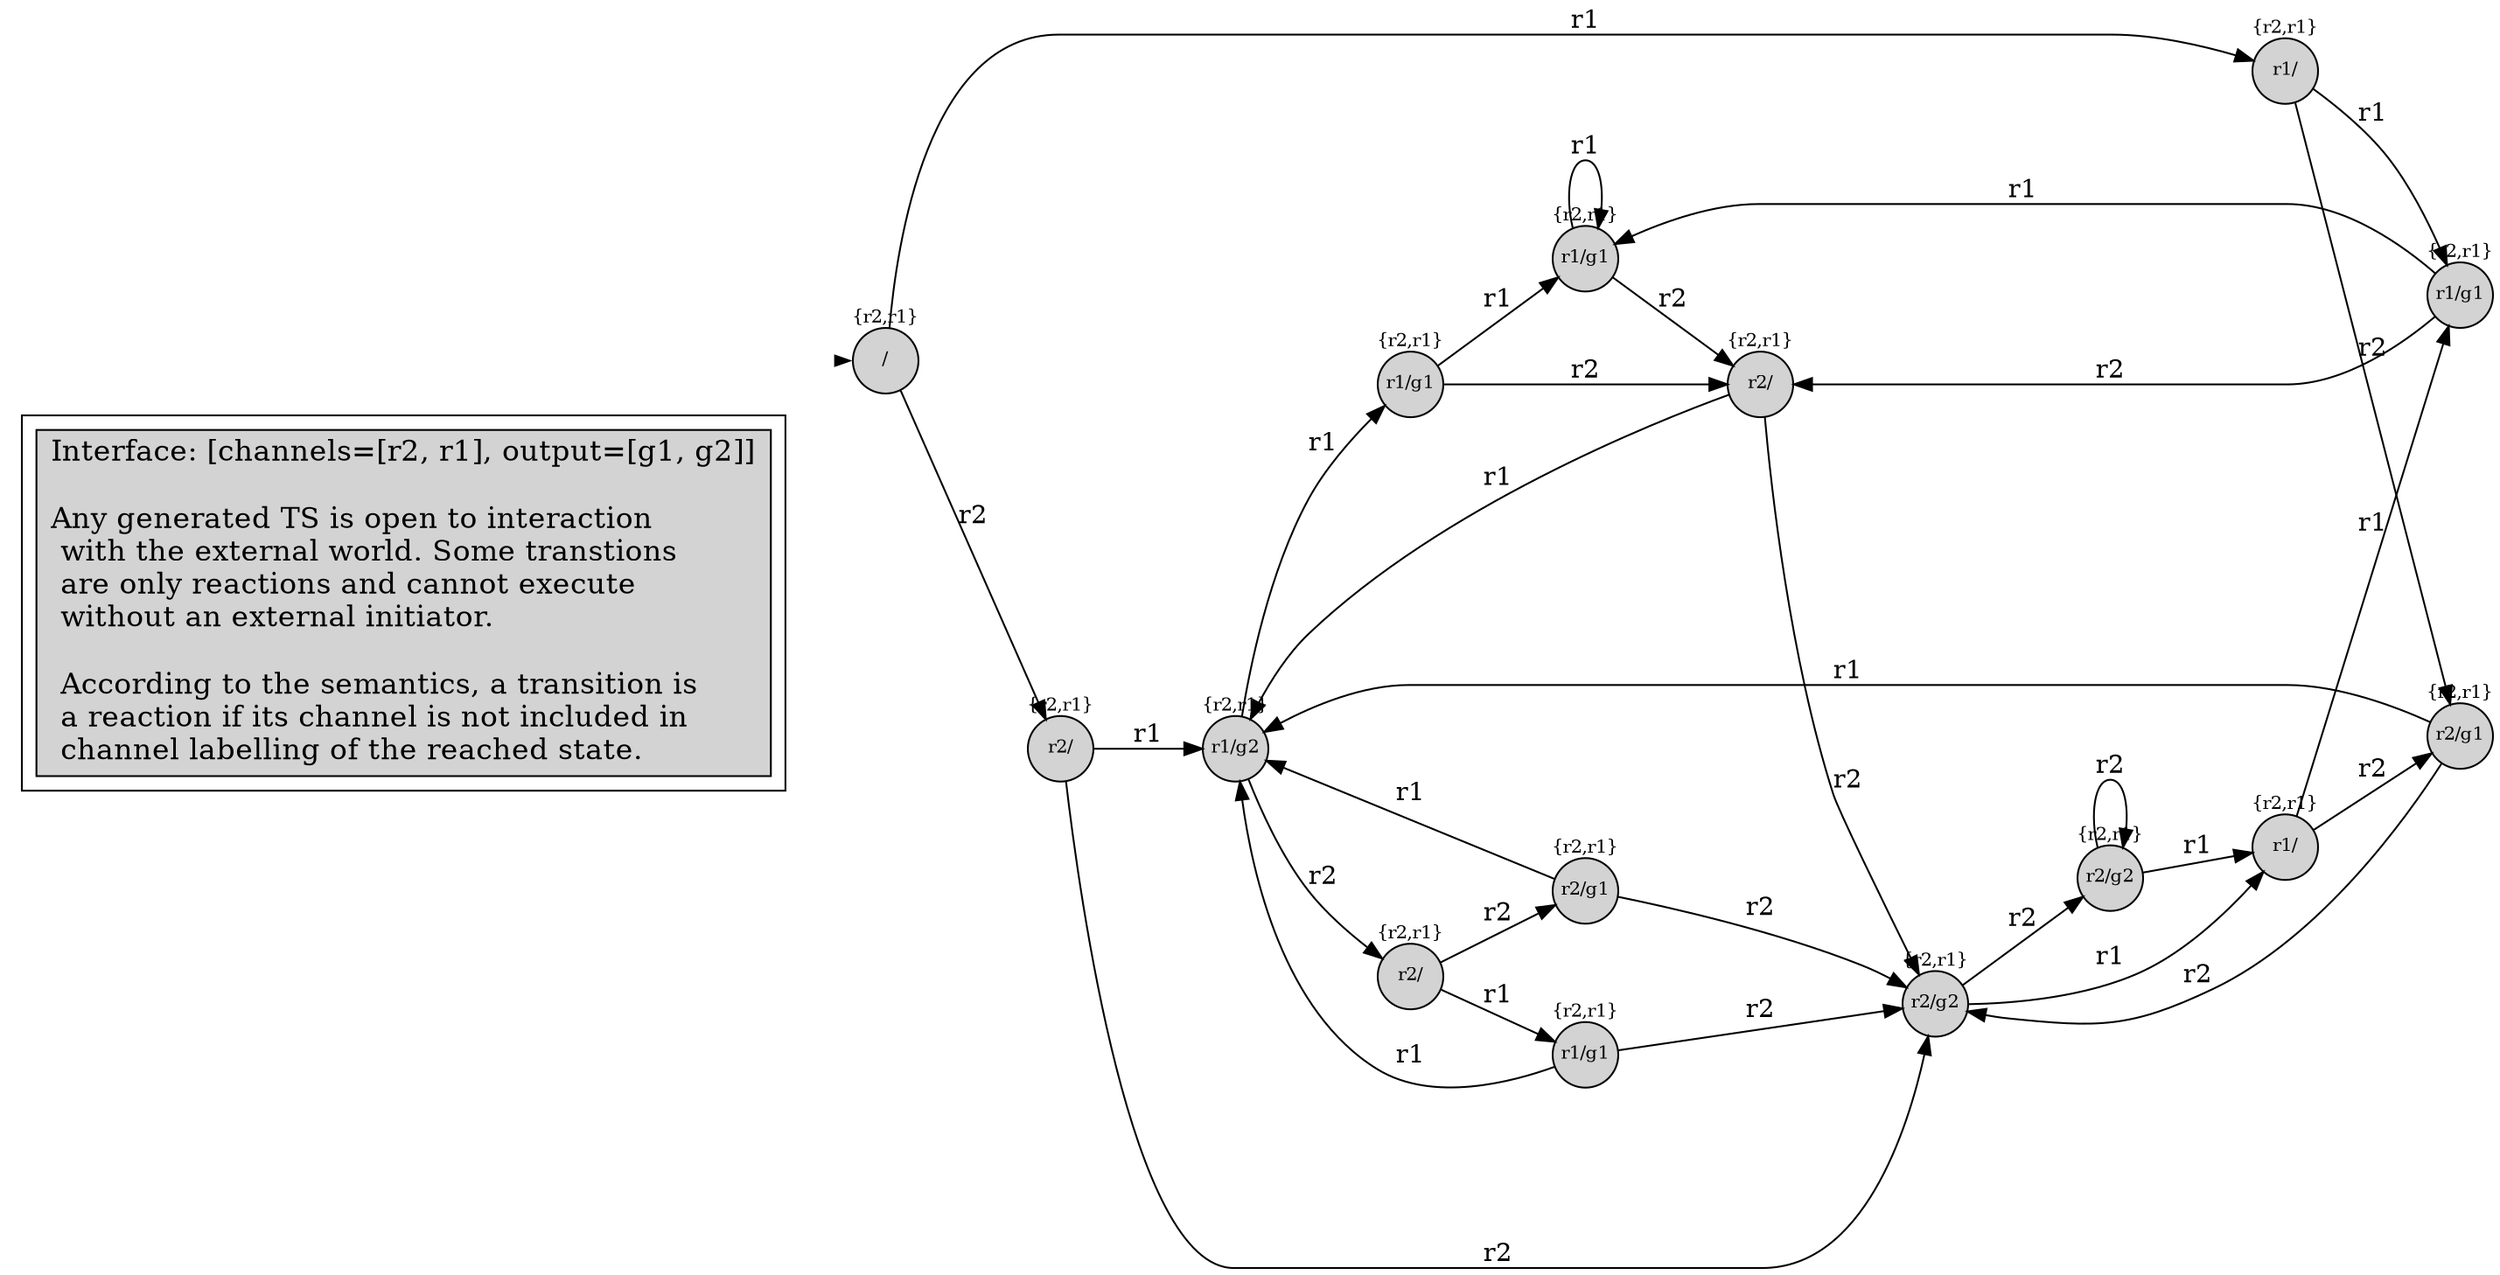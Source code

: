 digraph G {
graph [rankdir=LR,ranksep=.6,nodesep=0.5];


subgraph cluster_L { "" [shape=box fontsize=16 style="filled" label=

"Interface: [channels=[r2, r1], output=[g1, g2]]

Any generated TS is open to interaction\l with the external world. Some transtions\l are only reactions and cannot execute\l without an external initiator.\l\l According to the semantics, a transition is\l a reaction if its channel is not included in\l channel labelling of the reached state.\l"]}





node[shape=circle style=filled fixedsize=true fontsize=10]

init [shape=point,style=invis];
	00[label="{r2,r1}

/


"]

	213[label="{r2,r1}

r2/


"]

	50[label="{r2,r1}

r1/g1


"]

	1212[label="{r2,r1}

r1/g1


"]

	10[label="{r2,r1}

r1/


"]

	30[label="{r2,r1}

r1/g1


"]

	80[label="{r2,r1}

r1/g1


"]

	1010[label="{r2,r1}

r1/g2


"]

	60[label="{r2,r1}

r1/


"]

	413[label="{r2,r1}

r2/g1


"]

	1414[label="{r2,r1}

r2/


"]

	713[label="{r2,r1}

r2/


"]

	1313[label="{r2,r1}

r2/g1


"]

	911[label="{r2,r1}

r2/g2


"]

	1111[label="{r2,r1}

r2/g2


"]

	 init -> 00[penwidth=0,tooltip="initial state"];

	413 -> 1010[label="r1"];

	1212 -> 911[label="r2"];

	50 -> 50[label="r1"];

	00 -> 10[label="r1"];

	1111 -> 60[label="r1"];

	50 -> 713[label="r2"];

	80 -> 713[label="r2"];

	1313 -> 1010[label="r1"];

	1010 -> 80[label="r1"];

	80 -> 50[label="r1"];

	1313 -> 911[label="r2"];

	911 -> 1111[label="r2"];

	1010 -> 1414[label="r2"];

	713 -> 911[label="r2"];

	60 -> 413[label="r2"];

	1111 -> 1111[label="r2"];

	213 -> 911[label="r2"];

	10 -> 30[label="r1"];

	1414 -> 1313[label="r2"];

	00 -> 213[label="r2"];

	713 -> 1010[label="r1"];

	413 -> 911[label="r2"];

	60 -> 30[label="r1"];

	911 -> 60[label="r1"];

	1212 -> 1010[label="r1"];

	213 -> 1010[label="r1"];

	1414 -> 1212[label="r1"];

	30 -> 713[label="r2"];

	10 -> 413[label="r2"];

	30 -> 50[label="r1"];


}
